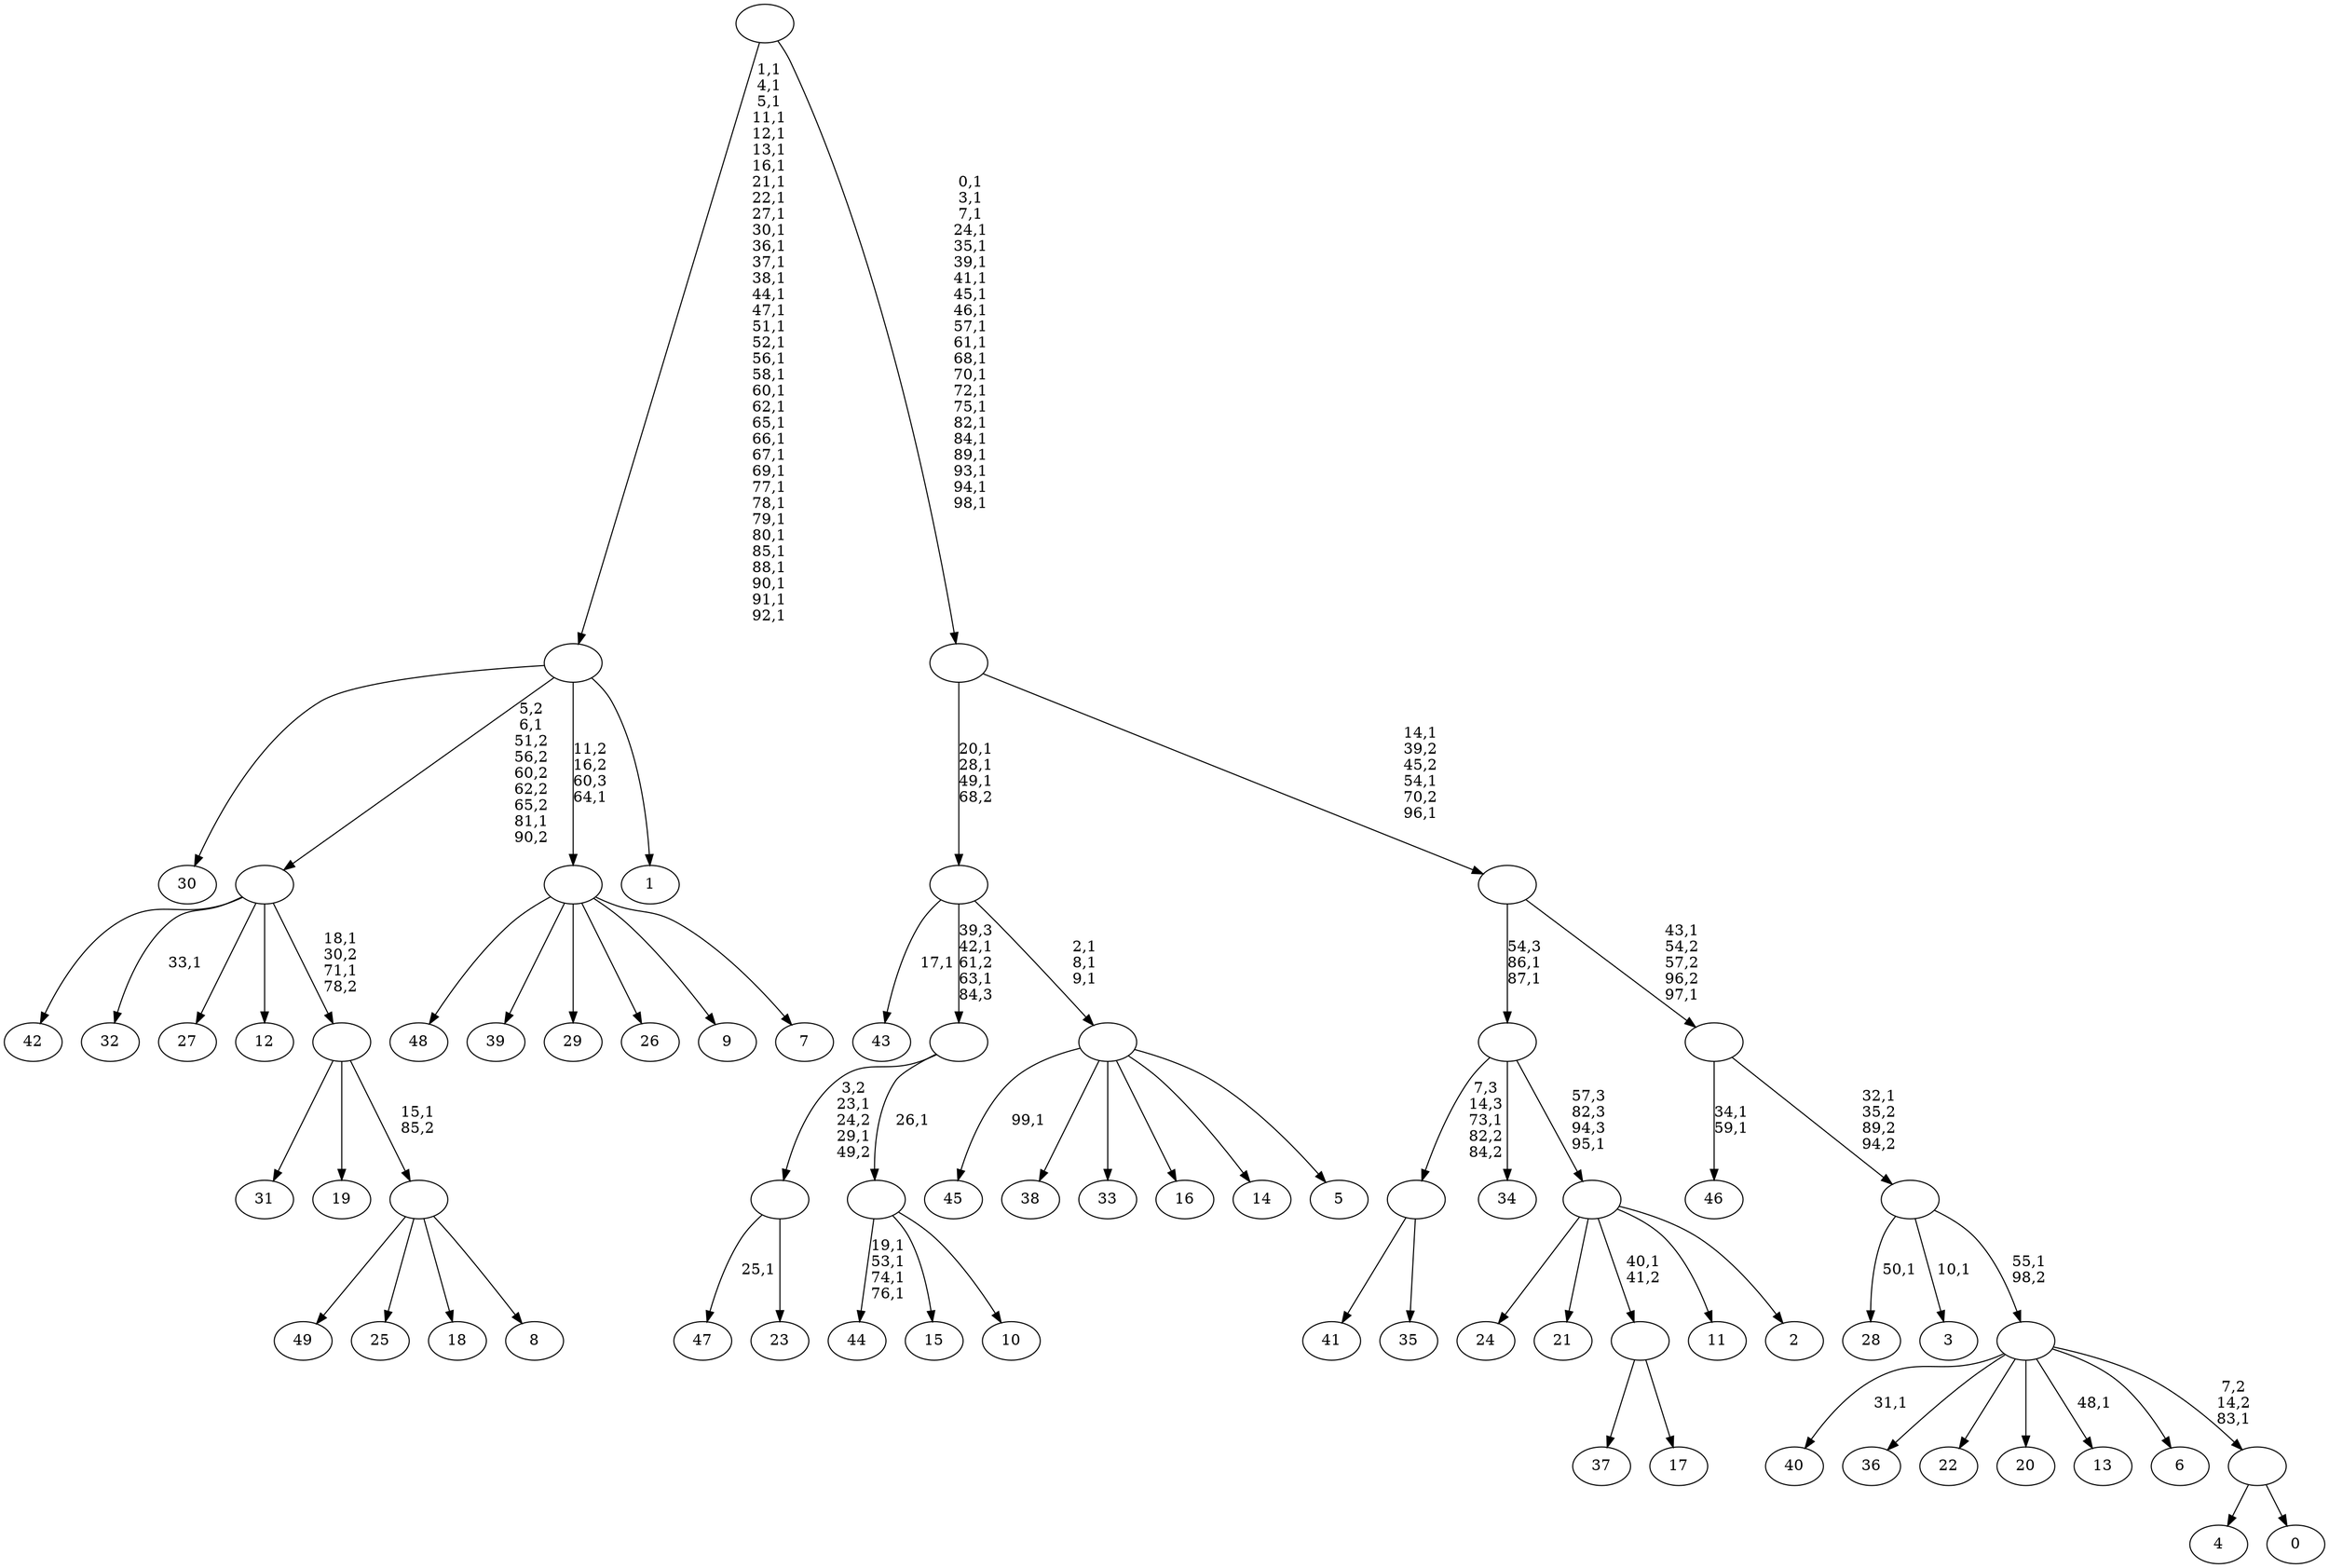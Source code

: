 digraph T {
	150 [label="49"]
	149 [label="48"]
	148 [label="47"]
	146 [label="46"]
	143 [label="45"]
	141 [label="44"]
	136 [label="43"]
	134 [label="42"]
	133 [label="41"]
	132 [label="40"]
	130 [label="39"]
	129 [label="38"]
	128 [label="37"]
	127 [label="36"]
	126 [label="35"]
	125 [label=""]
	124 [label="34"]
	123 [label="33"]
	122 [label="32"]
	120 [label="31"]
	119 [label="30"]
	118 [label="29"]
	117 [label="28"]
	115 [label="27"]
	114 [label="26"]
	113 [label="25"]
	112 [label="24"]
	111 [label="23"]
	110 [label=""]
	108 [label="22"]
	107 [label="21"]
	106 [label="20"]
	105 [label="19"]
	104 [label="18"]
	103 [label="17"]
	102 [label=""]
	101 [label="16"]
	100 [label="15"]
	99 [label="14"]
	98 [label="13"]
	96 [label="12"]
	95 [label="11"]
	94 [label="10"]
	93 [label=""]
	92 [label=""]
	90 [label="9"]
	89 [label="8"]
	88 [label=""]
	87 [label=""]
	85 [label=""]
	83 [label="7"]
	82 [label=""]
	81 [label="6"]
	80 [label="5"]
	79 [label=""]
	76 [label=""]
	73 [label="4"]
	72 [label="3"]
	70 [label="2"]
	69 [label=""]
	68 [label=""]
	66 [label="1"]
	65 [label=""]
	30 [label="0"]
	29 [label=""]
	28 [label=""]
	27 [label=""]
	26 [label=""]
	24 [label=""]
	21 [label=""]
	0 [label=""]
	125 -> 133 [label=""]
	125 -> 126 [label=""]
	110 -> 148 [label="25,1"]
	110 -> 111 [label=""]
	102 -> 128 [label=""]
	102 -> 103 [label=""]
	93 -> 141 [label="19,1\n53,1\n74,1\n76,1"]
	93 -> 100 [label=""]
	93 -> 94 [label=""]
	92 -> 110 [label="3,2\n23,1\n24,2\n29,1\n49,2"]
	92 -> 93 [label="26,1"]
	88 -> 150 [label=""]
	88 -> 113 [label=""]
	88 -> 104 [label=""]
	88 -> 89 [label=""]
	87 -> 120 [label=""]
	87 -> 105 [label=""]
	87 -> 88 [label="15,1\n85,2"]
	85 -> 87 [label="18,1\n30,2\n71,1\n78,2"]
	85 -> 122 [label="33,1"]
	85 -> 134 [label=""]
	85 -> 115 [label=""]
	85 -> 96 [label=""]
	82 -> 149 [label=""]
	82 -> 130 [label=""]
	82 -> 118 [label=""]
	82 -> 114 [label=""]
	82 -> 90 [label=""]
	82 -> 83 [label=""]
	79 -> 143 [label="99,1"]
	79 -> 129 [label=""]
	79 -> 123 [label=""]
	79 -> 101 [label=""]
	79 -> 99 [label=""]
	79 -> 80 [label=""]
	76 -> 79 [label="2,1\n8,1\n9,1"]
	76 -> 92 [label="39,3\n42,1\n61,2\n63,1\n84,3"]
	76 -> 136 [label="17,1"]
	69 -> 112 [label=""]
	69 -> 107 [label=""]
	69 -> 102 [label="40,1\n41,2"]
	69 -> 95 [label=""]
	69 -> 70 [label=""]
	68 -> 125 [label="7,3\n14,3\n73,1\n82,2\n84,2"]
	68 -> 124 [label=""]
	68 -> 69 [label="57,3\n82,3\n94,3\n95,1"]
	65 -> 85 [label="5,2\n6,1\n51,2\n56,2\n60,2\n62,2\n65,2\n81,1\n90,2"]
	65 -> 119 [label=""]
	65 -> 82 [label="11,2\n16,2\n60,3\n64,1"]
	65 -> 66 [label=""]
	29 -> 73 [label=""]
	29 -> 30 [label=""]
	28 -> 98 [label="48,1"]
	28 -> 132 [label="31,1"]
	28 -> 127 [label=""]
	28 -> 108 [label=""]
	28 -> 106 [label=""]
	28 -> 81 [label=""]
	28 -> 29 [label="7,2\n14,2\n83,1"]
	27 -> 72 [label="10,1"]
	27 -> 117 [label="50,1"]
	27 -> 28 [label="55,1\n98,2"]
	26 -> 146 [label="34,1\n59,1"]
	26 -> 27 [label="32,1\n35,2\n89,2\n94,2"]
	24 -> 26 [label="43,1\n54,2\n57,2\n96,2\n97,1"]
	24 -> 68 [label="54,3\n86,1\n87,1"]
	21 -> 24 [label="14,1\n39,2\n45,2\n54,1\n70,2\n96,1"]
	21 -> 76 [label="20,1\n28,1\n49,1\n68,2"]
	0 -> 21 [label="0,1\n3,1\n7,1\n24,1\n35,1\n39,1\n41,1\n45,1\n46,1\n57,1\n61,1\n68,1\n70,1\n72,1\n75,1\n82,1\n84,1\n89,1\n93,1\n94,1\n98,1"]
	0 -> 65 [label="1,1\n4,1\n5,1\n11,1\n12,1\n13,1\n16,1\n21,1\n22,1\n27,1\n30,1\n36,1\n37,1\n38,1\n44,1\n47,1\n51,1\n52,1\n56,1\n58,1\n60,1\n62,1\n65,1\n66,1\n67,1\n69,1\n77,1\n78,1\n79,1\n80,1\n85,1\n88,1\n90,1\n91,1\n92,1"]
}
